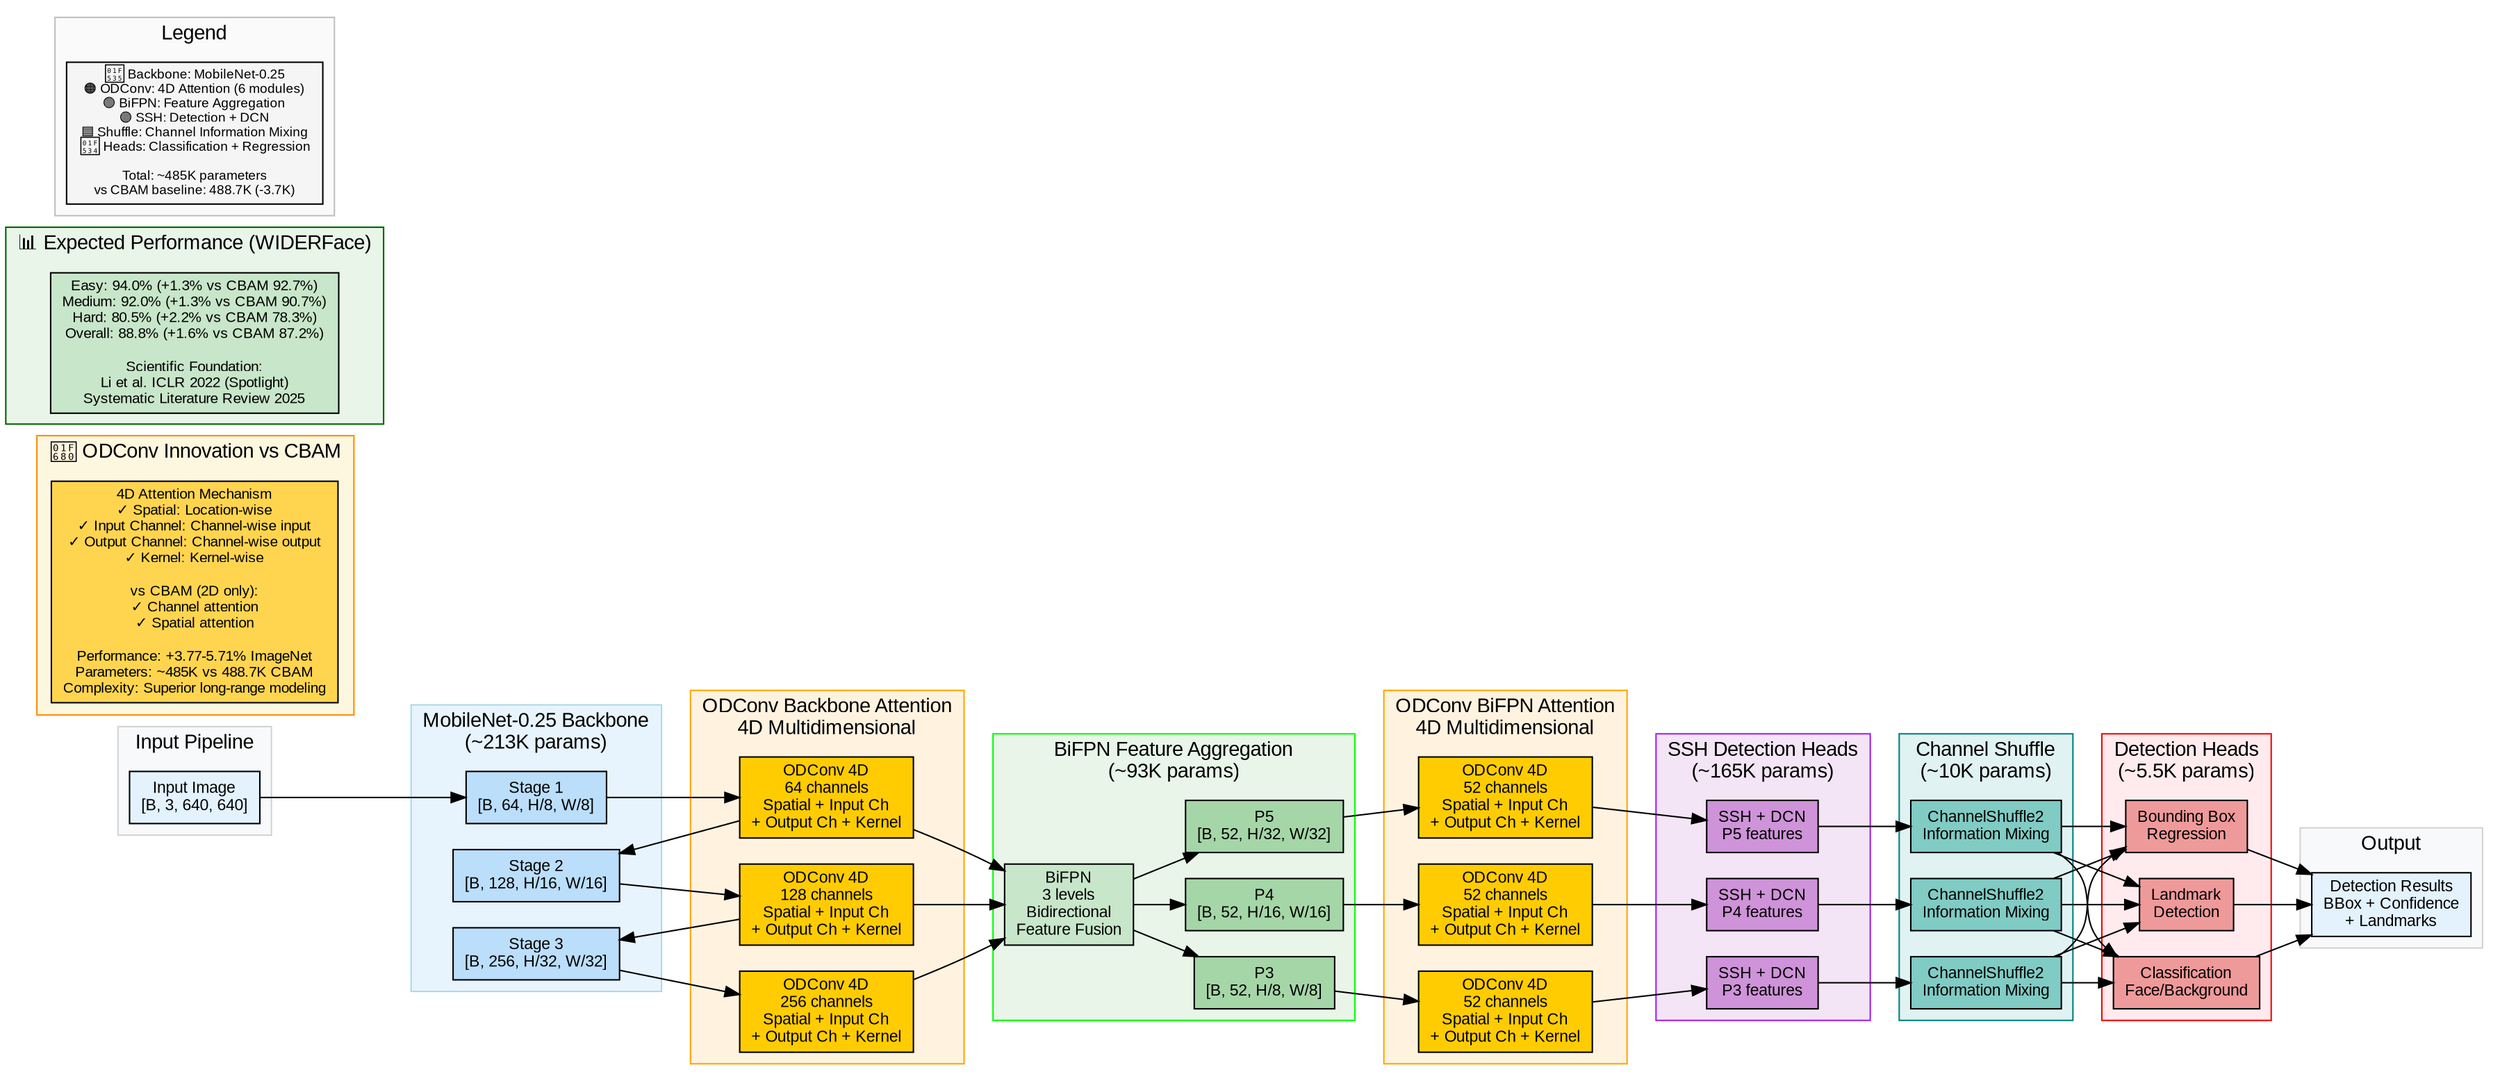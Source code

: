 digraph FeatherFaceODConv {
    // FeatherFace ODConv Architecture Diagram
    // Shows 4D attention mechanism replacing CBAM baseline
    
    // Graph styling
    rankdir=LR;
    bgcolor="white";
    fontname="Arial";
    fontsize=14;
    
    // Node styling
    node [fontname="Arial", fontsize=11, shape=box, style=filled];
    edge [fontname="Arial", fontsize=9];
    
    // Define subgraphs for organization
    subgraph cluster_input {
        label="Input Pipeline";
        color=lightgray;
        style=filled;
        fillcolor="#f8f9fa";
        
        input [label="Input Image\n[B, 3, 640, 640]", fillcolor="#e3f2fd"];
    }
    
    subgraph cluster_backbone {
        label="MobileNet-0.25 Backbone\n(~213K params)";
        color=lightblue;
        style=filled;
        fillcolor="#e8f4fd";
        
        stage1 [label="Stage 1\n[B, 64, H/8, W/8]", fillcolor="#bbdefb"];
        stage2 [label="Stage 2\n[B, 128, H/16, W/16]", fillcolor="#bbdefb"];
        stage3 [label="Stage 3\n[B, 256, H/32, W/32]", fillcolor="#bbdefb"];
    }
    
    subgraph cluster_odconv_backbone {
        label="ODConv Backbone Attention\n4D Multidimensional";
        color=orange;
        style=filled;
        fillcolor="#fff3e0";
        
        odconv1 [label="ODConv 4D\n64 channels\nSpatial + Input Ch\n+ Output Ch + Kernel", fillcolor="#ffcc02"];
        odconv2 [label="ODConv 4D\n128 channels\nSpatial + Input Ch\n+ Output Ch + Kernel", fillcolor="#ffcc02"];
        odconv3 [label="ODConv 4D\n256 channels\nSpatial + Input Ch\n+ Output Ch + Kernel", fillcolor="#ffcc02"];
    }
    
    subgraph cluster_bifpn {
        label="BiFPN Feature Aggregation\n(~93K params)";
        color=green;
        style=filled;
        fillcolor="#e8f5e8";
        
        bifpn [label="BiFPN\n3 levels\nBidirectional\nFeature Fusion", fillcolor="#c8e6c9"];
        p3 [label="P3\n[B, 52, H/8, W/8]", fillcolor="#a5d6a7"];
        p4 [label="P4\n[B, 52, H/16, W/16]", fillcolor="#a5d6a7"];
        p5 [label="P5\n[B, 52, H/32, W/32]", fillcolor="#a5d6a7"];
    }
    
    subgraph cluster_odconv_bifpn {
        label="ODConv BiFPN Attention\n4D Multidimensional";
        color=orange;
        style=filled;
        fillcolor="#fff3e0";
        
        odconv_p3 [label="ODConv 4D\n52 channels\nSpatial + Input Ch\n+ Output Ch + Kernel", fillcolor="#ffcc02"];
        odconv_p4 [label="ODConv 4D\n52 channels\nSpatial + Input Ch\n+ Output Ch + Kernel", fillcolor="#ffcc02"];
        odconv_p5 [label="ODConv 4D\n52 channels\nSpatial + Input Ch\n+ Output Ch + Kernel", fillcolor="#ffcc02"];
    }
    
    subgraph cluster_ssh {
        label="SSH Detection Heads\n(~165K params)";
        color=purple;
        style=filled;
        fillcolor="#f3e5f5";
        
        ssh1 [label="SSH + DCN\nP3 features", fillcolor="#ce93d8"];
        ssh2 [label="SSH + DCN\nP4 features", fillcolor="#ce93d8"];
        ssh3 [label="SSH + DCN\nP5 features", fillcolor="#ce93d8"];
    }
    
    subgraph cluster_shuffle {
        label="Channel Shuffle\n(~10K params)";
        color=teal;
        style=filled;
        fillcolor="#e0f2f1";
        
        cs1 [label="ChannelShuffle2\nInformation Mixing", fillcolor="#80cbc4"];
        cs2 [label="ChannelShuffle2\nInformation Mixing", fillcolor="#80cbc4"];
        cs3 [label="ChannelShuffle2\nInformation Mixing", fillcolor="#80cbc4"];
    }
    
    subgraph cluster_heads {
        label="Detection Heads\n(~5.5K params)";
        color=red;
        style=filled;
        fillcolor="#ffebee";
        
        cls_head [label="Classification\nFace/Background", fillcolor="#ef9a9a"];
        bbox_head [label="Bounding Box\nRegression", fillcolor="#ef9a9a"];
        ldm_head [label="Landmark\nDetection", fillcolor="#ef9a9a"];
    }
    
    subgraph cluster_output {
        label="Output";
        color=lightgray;
        style=filled;
        fillcolor="#f8f9fa";
        
        output [label="Detection Results\nBBox + Confidence\n+ Landmarks", fillcolor="#e3f2fd"];
    }
    
    // Key innovation box
    subgraph cluster_innovation {
        label="🚀 ODConv Innovation vs CBAM";
        color=darkorange;
        style=filled;
        fillcolor="#fef7e0";
        
        innovation [label="4D Attention Mechanism\n✓ Spatial: Location-wise\n✓ Input Channel: Channel-wise input\n✓ Output Channel: Channel-wise output\n✓ Kernel: Kernel-wise\n\nvs CBAM (2D only):\n✓ Channel attention\n✓ Spatial attention\n\nPerformance: +3.77-5.71% ImageNet\nParameters: ~485K vs 488.7K CBAM\nComplexity: Superior long-range modeling", 
               fillcolor="#ffd54f", fontsize=10];
    }
    
    // Connection flows
    input -> stage1;
    stage1 -> odconv1;
    odconv1 -> stage2;
    stage2 -> odconv2;
    odconv2 -> stage3;
    stage3 -> odconv3;
    
    odconv1 -> bifpn;
    odconv2 -> bifpn;
    odconv3 -> bifpn;
    
    bifpn -> p3;
    bifpn -> p4;
    bifpn -> p5;
    
    p3 -> odconv_p3;
    p4 -> odconv_p4;
    p5 -> odconv_p5;
    
    odconv_p3 -> ssh1;
    odconv_p4 -> ssh2;
    odconv_p5 -> ssh3;
    
    ssh1 -> cs1;
    ssh2 -> cs2;
    ssh3 -> cs3;
    
    cs1 -> cls_head;
    cs1 -> bbox_head;
    cs1 -> ldm_head;
    
    cs2 -> cls_head;
    cs2 -> bbox_head;
    cs2 -> ldm_head;
    
    cs3 -> cls_head;
    cs3 -> bbox_head;
    cs3 -> ldm_head;
    
    cls_head -> output;
    bbox_head -> output;
    ldm_head -> output;
    
    // Performance annotations
    subgraph cluster_performance {
        label="📊 Expected Performance (WIDERFace)";
        color=darkgreen;
        style=filled;
        fillcolor="#e8f5e8";
        
        performance [label="Easy: 94.0% (+1.3% vs CBAM 92.7%)\nMedium: 92.0% (+1.3% vs CBAM 90.7%)\nHard: 80.5% (+2.2% vs CBAM 78.3%)\nOverall: 88.8% (+1.6% vs CBAM 87.2%)\n\nScientific Foundation:\nLi et al. ICLR 2022 (Spotlight)\nSystematic Literature Review 2025", 
                   fillcolor="#c8e6c9", fontsize=10];
    }
    
    // Legend
    subgraph cluster_legend {
        label="Legend";
        color=gray;
        style=filled;
        fillcolor="#fafafa";
        
        legend [label="🔵 Backbone: MobileNet-0.25\n🟠 ODConv: 4D Attention (6 modules)\n🟢 BiFPN: Feature Aggregation\n🟣 SSH: Detection + DCN\n🟦 Shuffle: Channel Information Mixing\n🔴 Heads: Classification + Regression\n\nTotal: ~485K parameters\nvs CBAM baseline: 488.7K (-3.7K)", 
                fillcolor="#f5f5f5", fontsize=9];
    }
}
